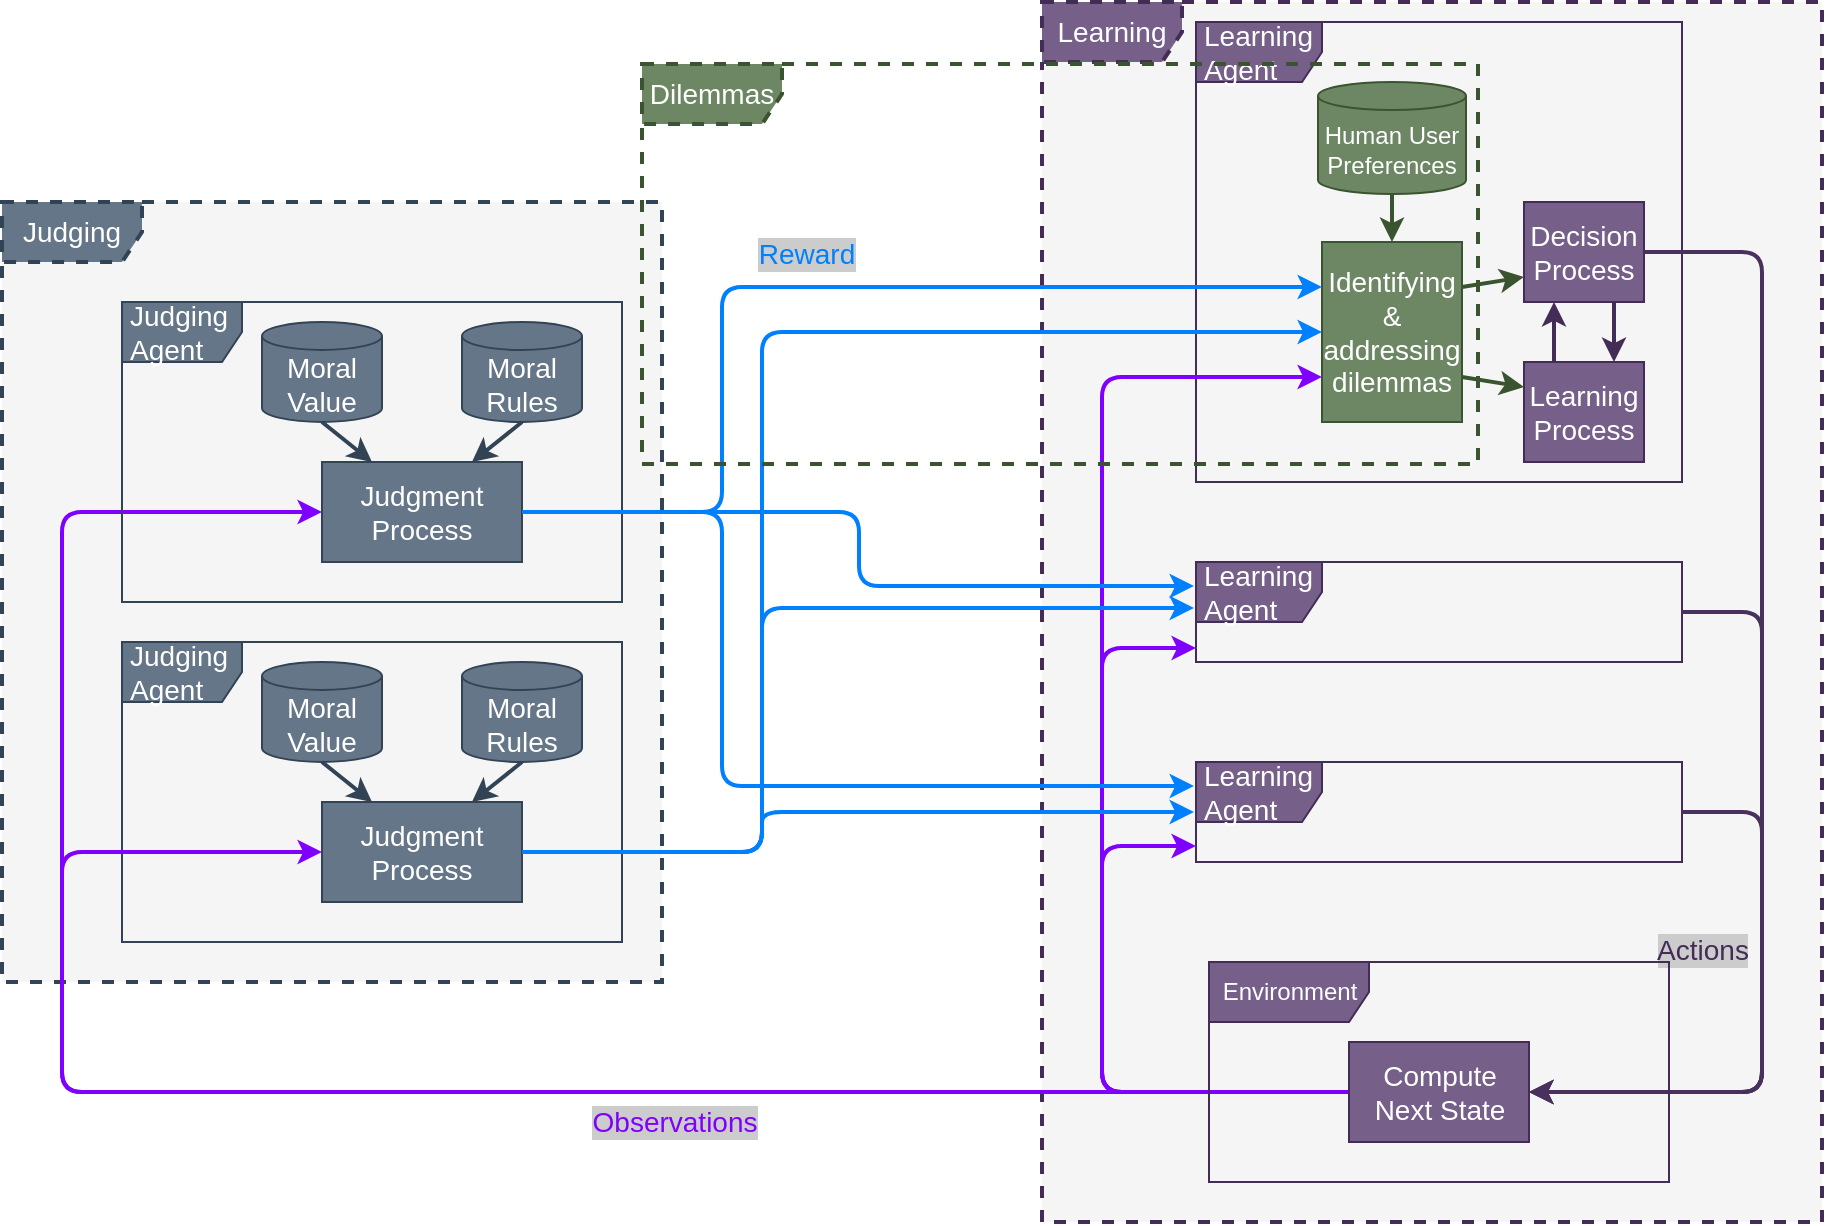 <mxfile version="15.5.4" type="embed" pages="2"><diagram id="23iRSUPoRavnBvh4doch" name="V2"><mxGraphModel dx="997" dy="436" grid="1" gridSize="10" guides="1" tooltips="1" connect="1" arrows="1" fold="1" page="1" pageScale="1" pageWidth="1169" pageHeight="827" background="#FFFFFF" math="0" shadow="0"><root><mxCell id="0"/><mxCell id="1" parent="0"/><mxCell id="40" value="Judging" style="shape=umlFrame;whiteSpace=wrap;html=1;width=70;height=30;fillColor=#647687;fontColor=#ffffff;strokeColor=#314354;dashed=1;strokeWidth=2;fontSize=14;swimlaneFillColor=#F5F5F5;" parent="1" vertex="1"><mxGeometry x="30" y="110" width="330" height="390" as="geometry"/></mxCell><mxCell id="5" value="Learning" style="shape=umlFrame;whiteSpace=wrap;html=1;width=70;height=30;fillColor=#76608a;fontColor=#ffffff;strokeColor=#432D57;dashed=1;strokeWidth=2;fontSize=14;swimlaneFillColor=#F5F5F5;" parent="1" vertex="1"><mxGeometry x="550" y="10" width="390" height="610" as="geometry"/></mxCell><mxCell id="19" value="" style="group;fontSize=14;" parent="1" vertex="1" connectable="0"><mxGeometry x="627" y="20" width="243" height="230" as="geometry"/></mxCell><mxCell id="8" value="Learning&lt;br style=&quot;font-size: 14px;&quot;&gt;Agent" style="shape=umlFrame;whiteSpace=wrap;html=1;width=63;height=30;fillColor=#76608a;fontColor=#ffffff;strokeColor=#432D57;strokeWidth=1;swimlaneFillColor=none;align=left;spacingLeft=2;fontSize=14;" parent="19" vertex="1"><mxGeometry width="243" height="230" as="geometry"/></mxCell><mxCell id="4" value="Decision Process" style="rounded=0;whiteSpace=wrap;html=1;fillColor=#76608a;fontColor=#ffffff;strokeColor=#432D57;fontSize=14;" parent="19" vertex="1"><mxGeometry x="164" y="90" width="60" height="50" as="geometry"/></mxCell><mxCell id="6" value="Learning Process" style="rounded=0;whiteSpace=wrap;html=1;fillColor=#76608a;fontColor=#ffffff;strokeColor=#432D57;fontSize=14;" parent="19" vertex="1"><mxGeometry x="164" y="170" width="60" height="50" as="geometry"/></mxCell><mxCell id="17" style="rounded=1;orthogonalLoop=1;jettySize=auto;html=1;exitX=1;exitY=0.25;exitDx=0;exitDy=0;entryX=0;entryY=0.75;entryDx=0;entryDy=0;strokeWidth=2;fillColor=#6d8764;strokeColor=#3A5431;" parent="19" source="7" target="4" edge="1"><mxGeometry relative="1" as="geometry"/></mxCell><mxCell id="18" style="edgeStyle=none;rounded=1;orthogonalLoop=1;jettySize=auto;html=1;exitX=1;exitY=0.75;exitDx=0;exitDy=0;entryX=0;entryY=0.25;entryDx=0;entryDy=0;strokeWidth=2;fillColor=#6d8764;strokeColor=#3A5431;" parent="19" source="7" target="6" edge="1"><mxGeometry relative="1" as="geometry"/></mxCell><mxCell id="7" value="Identifying&lt;br&gt;&amp;amp;&lt;br&gt;addressing dilemmas" style="rounded=0;whiteSpace=wrap;html=1;fillColor=#6d8764;fontColor=#ffffff;strokeColor=#3A5431;fontSize=14;" parent="19" vertex="1"><mxGeometry x="63" y="110" width="70" height="90" as="geometry"/></mxCell><mxCell id="13" value="" style="endArrow=classic;html=1;rounded=0;exitX=0.25;exitY=0;exitDx=0;exitDy=0;entryX=0.25;entryY=1;entryDx=0;entryDy=0;fillColor=#76608a;strokeColor=#432D57;strokeWidth=2;" parent="19" source="6" target="4" edge="1"><mxGeometry width="50" height="50" relative="1" as="geometry"><mxPoint x="13" y="330" as="sourcePoint"/><mxPoint x="63" y="280" as="targetPoint"/></mxGeometry></mxCell><mxCell id="14" value="" style="endArrow=classic;html=1;rounded=0;entryX=0.75;entryY=0;entryDx=0;entryDy=0;exitX=0.75;exitY=1;exitDx=0;exitDy=0;fillColor=#76608a;strokeColor=#432D57;strokeWidth=2;" parent="19" source="4" target="6" edge="1"><mxGeometry width="50" height="50" relative="1" as="geometry"><mxPoint x="-37" y="320" as="sourcePoint"/><mxPoint x="13" y="270" as="targetPoint"/></mxGeometry></mxCell><mxCell id="15" value="Human User Preferences" style="shape=cylinder3;whiteSpace=wrap;html=1;boundedLbl=1;backgroundOutline=1;size=7;strokeWidth=1;fillColor=#6d8764;fontColor=#ffffff;strokeColor=#3A5431;" parent="19" vertex="1"><mxGeometry x="61" y="30" width="74" height="56" as="geometry"/></mxCell><mxCell id="16" value="" style="endArrow=classic;html=1;rounded=1;strokeWidth=2;exitX=0.5;exitY=1;exitDx=0;exitDy=0;exitPerimeter=0;fillColor=#6d8764;strokeColor=#3A5431;entryX=0.5;entryY=0;entryDx=0;entryDy=0;" parent="19" source="15" target="7" edge="1"><mxGeometry width="50" height="50" relative="1" as="geometry"><mxPoint x="3" y="410" as="sourcePoint"/><mxPoint x="-47" y="80" as="targetPoint"/></mxGeometry></mxCell><mxCell id="9" value="Actions" style="endArrow=classic;html=1;rounded=1;fillColor=#76608a;strokeColor=#49315E;exitX=1;exitY=0.5;exitDx=0;exitDy=0;edgeStyle=orthogonalEdgeStyle;entryX=1;entryY=0.5;entryDx=0;entryDy=0;strokeWidth=2;fontSize=14;labelBackgroundColor=#CCCCCC;fontColor=#432D57;" parent="1" source="4" target="11" edge="1"><mxGeometry x="0.368" y="-30" width="50" height="50" relative="1" as="geometry"><mxPoint x="690" y="480" as="sourcePoint"/><mxPoint x="890" y="610" as="targetPoint"/><Array as="points"><mxPoint x="910" y="135"/><mxPoint x="910" y="555"/></Array><mxPoint as="offset"/></mxGeometry></mxCell><mxCell id="29" style="edgeStyle=orthogonalEdgeStyle;rounded=1;orthogonalLoop=1;jettySize=auto;html=1;exitX=1;exitY=0.5;exitDx=0;exitDy=0;entryX=0;entryY=0.25;entryDx=0;entryDy=0;labelBackgroundColor=#CCCCCC;fontSize=14;fontColor=#8000FF;strokeColor=#0080ff;strokeWidth=2;" parent="1" source="23" target="7" edge="1"><mxGeometry relative="1" as="geometry"><Array as="points"><mxPoint x="390" y="265"/><mxPoint x="390" y="153"/></Array></mxGeometry></mxCell><mxCell id="30" value="Reward" style="edgeLabel;html=1;align=center;verticalAlign=middle;resizable=0;points=[];fontSize=14;fontColor=#0080FF;labelBackgroundColor=#CCCCCC;" parent="29" vertex="1" connectable="0"><mxGeometry x="-0.006" y="-1" relative="1" as="geometry"><mxPoint y="-18" as="offset"/></mxGeometry></mxCell><mxCell id="26" style="edgeStyle=orthogonalEdgeStyle;rounded=1;orthogonalLoop=1;jettySize=auto;html=1;exitX=0;exitY=0.5;exitDx=0;exitDy=0;entryX=0;entryY=0.5;entryDx=0;entryDy=0;labelBackgroundColor=#CCCCCC;fontSize=14;fontColor=#432D57;strokeWidth=2;strokeColor=#8000ff;" parent="1" source="11" target="23" edge="1"><mxGeometry relative="1" as="geometry"><Array as="points"><mxPoint x="60" y="555"/><mxPoint x="60" y="265"/></Array></mxGeometry></mxCell><mxCell id="28" value="Observations" style="edgeLabel;html=1;align=center;verticalAlign=middle;resizable=0;points=[];fontSize=14;fontColor=#8000FF;labelBackgroundColor=#CCCCCC;" parent="26" vertex="1" connectable="0"><mxGeometry x="-0.385" y="-2" relative="1" as="geometry"><mxPoint x="-11" y="17" as="offset"/></mxGeometry></mxCell><mxCell id="27" style="edgeStyle=orthogonalEdgeStyle;rounded=1;orthogonalLoop=1;jettySize=auto;html=1;exitX=0;exitY=0.5;exitDx=0;exitDy=0;entryX=0;entryY=0.75;entryDx=0;entryDy=0;labelBackgroundColor=#CCCCCC;fontSize=14;fontColor=#432D57;strokeColor=#8000ff;strokeWidth=2;" parent="1" source="11" target="7" edge="1"><mxGeometry relative="1" as="geometry"><Array as="points"><mxPoint x="580" y="555"/><mxPoint x="580" y="198"/></Array></mxGeometry></mxCell><mxCell id="31" value="" style="group" parent="1" vertex="1" connectable="0"><mxGeometry x="90" y="160" width="250" height="150" as="geometry"/></mxCell><mxCell id="20" value="Judging&lt;br&gt;Agent" style="shape=umlFrame;whiteSpace=wrap;html=1;fontSize=14;fontColor=#ffffff;strokeWidth=1;align=left;fillColor=#647687;strokeColor=#314354;spacingLeft=2;swimlaneFillColor=none;" parent="31" vertex="1"><mxGeometry width="250" height="150" as="geometry"/></mxCell><mxCell id="21" value="Moral Value" style="shape=cylinder3;whiteSpace=wrap;html=1;boundedLbl=1;backgroundOutline=1;size=7;fontSize=14;fontColor=#ffffff;strokeWidth=1;align=center;fillColor=#647687;strokeColor=#314354;" parent="31" vertex="1"><mxGeometry x="70" y="10" width="60" height="50" as="geometry"/></mxCell><mxCell id="22" value="Moral Rules" style="shape=cylinder3;whiteSpace=wrap;html=1;boundedLbl=1;backgroundOutline=1;size=7;fontSize=14;fontColor=#ffffff;strokeWidth=1;align=center;fillColor=#647687;strokeColor=#314354;" parent="31" vertex="1"><mxGeometry x="170" y="10" width="60" height="50" as="geometry"/></mxCell><mxCell id="23" value="Judgment&lt;br&gt;Process" style="rounded=0;whiteSpace=wrap;html=1;fontSize=14;fontColor=#ffffff;strokeWidth=1;align=center;fillColor=#647687;strokeColor=#314354;" parent="31" vertex="1"><mxGeometry x="100" y="80" width="100" height="50" as="geometry"/></mxCell><mxCell id="24" style="edgeStyle=none;rounded=1;orthogonalLoop=1;jettySize=auto;html=1;exitX=0.5;exitY=1;exitDx=0;exitDy=0;exitPerimeter=0;entryX=0.25;entryY=0;entryDx=0;entryDy=0;labelBackgroundColor=#CCCCCC;fontSize=14;fontColor=#432D57;strokeWidth=2;fillColor=#647687;strokeColor=#314354;" parent="31" source="21" target="23" edge="1"><mxGeometry relative="1" as="geometry"/></mxCell><mxCell id="25" style="edgeStyle=none;rounded=1;orthogonalLoop=1;jettySize=auto;html=1;exitX=0.5;exitY=1;exitDx=0;exitDy=0;exitPerimeter=0;entryX=0.75;entryY=0;entryDx=0;entryDy=0;labelBackgroundColor=#CCCCCC;fontSize=14;fontColor=#432D57;strokeWidth=2;fillColor=#647687;strokeColor=#314354;" parent="31" source="22" target="23" edge="1"><mxGeometry relative="1" as="geometry"/></mxCell><mxCell id="32" value="" style="group" parent="1" vertex="1" connectable="0"><mxGeometry x="90" y="330" width="250" height="150" as="geometry"/></mxCell><mxCell id="33" value="Judging&lt;br&gt;Agent" style="shape=umlFrame;whiteSpace=wrap;html=1;fontSize=14;fontColor=#ffffff;strokeWidth=1;align=left;fillColor=#647687;strokeColor=#314354;spacingLeft=2;swimlaneFillColor=none;" parent="32" vertex="1"><mxGeometry width="250" height="150" as="geometry"/></mxCell><mxCell id="34" value="Moral Value" style="shape=cylinder3;whiteSpace=wrap;html=1;boundedLbl=1;backgroundOutline=1;size=7;fontSize=14;fontColor=#ffffff;strokeWidth=1;align=center;fillColor=#647687;strokeColor=#314354;" parent="32" vertex="1"><mxGeometry x="70" y="10" width="60" height="50" as="geometry"/></mxCell><mxCell id="35" value="Moral Rules" style="shape=cylinder3;whiteSpace=wrap;html=1;boundedLbl=1;backgroundOutline=1;size=7;fontSize=14;fontColor=#ffffff;strokeWidth=1;align=center;fillColor=#647687;strokeColor=#314354;" parent="32" vertex="1"><mxGeometry x="170" y="10" width="60" height="50" as="geometry"/></mxCell><mxCell id="36" value="Judgment&lt;br&gt;Process" style="rounded=0;whiteSpace=wrap;html=1;fontSize=14;fontColor=#ffffff;strokeWidth=1;align=center;fillColor=#647687;strokeColor=#314354;" parent="32" vertex="1"><mxGeometry x="100" y="80" width="100" height="50" as="geometry"/></mxCell><mxCell id="37" style="edgeStyle=none;rounded=1;orthogonalLoop=1;jettySize=auto;html=1;exitX=0.5;exitY=1;exitDx=0;exitDy=0;exitPerimeter=0;entryX=0.25;entryY=0;entryDx=0;entryDy=0;labelBackgroundColor=#CCCCCC;fontSize=14;fontColor=#432D57;strokeWidth=2;fillColor=#647687;strokeColor=#314354;" parent="32" source="34" target="36" edge="1"><mxGeometry relative="1" as="geometry"/></mxCell><mxCell id="38" style="edgeStyle=none;rounded=1;orthogonalLoop=1;jettySize=auto;html=1;exitX=0.5;exitY=1;exitDx=0;exitDy=0;exitPerimeter=0;entryX=0.75;entryY=0;entryDx=0;entryDy=0;labelBackgroundColor=#CCCCCC;fontSize=14;fontColor=#432D57;strokeWidth=2;fillColor=#647687;strokeColor=#314354;" parent="32" source="35" target="36" edge="1"><mxGeometry relative="1" as="geometry"/></mxCell><mxCell id="39" style="edgeStyle=orthogonalEdgeStyle;rounded=1;orthogonalLoop=1;jettySize=auto;html=1;exitX=0;exitY=0.5;exitDx=0;exitDy=0;entryX=0;entryY=0.5;entryDx=0;entryDy=0;labelBackgroundColor=#CCCCCC;fontSize=14;fontColor=#8000FF;strokeColor=#8000FF;strokeWidth=2;" parent="1" source="11" target="36" edge="1"><mxGeometry relative="1" as="geometry"><Array as="points"><mxPoint x="60" y="555"/><mxPoint x="60" y="435"/></Array></mxGeometry></mxCell><mxCell id="42" style="edgeStyle=orthogonalEdgeStyle;rounded=1;orthogonalLoop=1;jettySize=auto;html=1;exitX=1;exitY=0.5;exitDx=0;exitDy=0;entryX=0;entryY=0.5;entryDx=0;entryDy=0;labelBackgroundColor=#CCCCCC;fontSize=14;fontColor=#8000FF;strokeColor=#0080FF;strokeWidth=2;" parent="1" source="36" target="7" edge="1"><mxGeometry relative="1" as="geometry"><Array as="points"><mxPoint x="410" y="435"/><mxPoint x="410" y="175"/></Array></mxGeometry></mxCell><mxCell id="44" value="" style="group;fontSize=14;" vertex="1" connectable="0" parent="1"><mxGeometry x="627" y="290" width="243" height="50" as="geometry"/></mxCell><mxCell id="45" value="Learning&lt;br style=&quot;font-size: 14px;&quot;&gt;Agent" style="shape=umlFrame;whiteSpace=wrap;html=1;width=63;height=30;fillColor=#76608a;fontColor=#ffffff;strokeColor=#432D57;strokeWidth=1;swimlaneFillColor=none;align=left;spacingLeft=2;fontSize=14;" vertex="1" parent="44"><mxGeometry width="243" height="50" as="geometry"/></mxCell><mxCell id="56" value="" style="group;fontSize=14;" vertex="1" connectable="0" parent="1"><mxGeometry x="627" y="390" width="243" height="50" as="geometry"/></mxCell><mxCell id="57" value="Learning&lt;br style=&quot;font-size: 14px;&quot;&gt;Agent" style="shape=umlFrame;whiteSpace=wrap;html=1;width=63;height=30;fillColor=#76608a;fontColor=#ffffff;strokeColor=#432D57;strokeWidth=1;swimlaneFillColor=none;align=left;spacingLeft=2;fontSize=14;" vertex="1" parent="56"><mxGeometry width="243" height="50" as="geometry"/></mxCell><mxCell id="380n8X8yCJsqFOG_aKDw-57" style="edgeStyle=orthogonalEdgeStyle;rounded=1;orthogonalLoop=1;jettySize=auto;html=1;entryX=1;entryY=0.5;entryDx=0;entryDy=0;strokeColor=#49315E;strokeWidth=2;" edge="1" parent="1" source="45" target="11"><mxGeometry relative="1" as="geometry"><Array as="points"><mxPoint x="910" y="315"/><mxPoint x="910" y="555"/></Array></mxGeometry></mxCell><mxCell id="380n8X8yCJsqFOG_aKDw-58" style="edgeStyle=orthogonalEdgeStyle;rounded=1;orthogonalLoop=1;jettySize=auto;html=1;entryX=1;entryY=0.5;entryDx=0;entryDy=0;strokeColor=#49315E;strokeWidth=2;" edge="1" parent="1" source="57" target="11"><mxGeometry relative="1" as="geometry"><Array as="points"><mxPoint x="910" y="415"/><mxPoint x="910" y="555"/></Array></mxGeometry></mxCell><mxCell id="380n8X8yCJsqFOG_aKDw-59" style="edgeStyle=orthogonalEdgeStyle;rounded=1;orthogonalLoop=1;jettySize=auto;html=1;entryX=0;entryY=0.84;entryDx=0;entryDy=0;entryPerimeter=0;strokeColor=#8000FF;strokeWidth=2;" edge="1" parent="1" source="11" target="57"><mxGeometry relative="1" as="geometry"><Array as="points"><mxPoint x="580" y="555"/><mxPoint x="580" y="432"/></Array></mxGeometry></mxCell><mxCell id="380n8X8yCJsqFOG_aKDw-60" style="edgeStyle=orthogonalEdgeStyle;rounded=1;orthogonalLoop=1;jettySize=auto;html=1;entryX=0;entryY=0.86;entryDx=0;entryDy=0;entryPerimeter=0;strokeColor=#8000FF;strokeWidth=2;" edge="1" parent="1" source="11" target="45"><mxGeometry relative="1" as="geometry"><Array as="points"><mxPoint x="580" y="555"/><mxPoint x="580" y="333"/></Array></mxGeometry></mxCell><mxCell id="380n8X8yCJsqFOG_aKDw-61" style="edgeStyle=orthogonalEdgeStyle;rounded=1;orthogonalLoop=1;jettySize=auto;html=1;entryX=-0.004;entryY=0.24;entryDx=0;entryDy=0;entryPerimeter=0;strokeColor=#0080FF;strokeWidth=2;" edge="1" parent="1" source="23" target="45"><mxGeometry relative="1" as="geometry"/></mxCell><mxCell id="380n8X8yCJsqFOG_aKDw-62" style="edgeStyle=orthogonalEdgeStyle;rounded=1;orthogonalLoop=1;jettySize=auto;html=1;strokeColor=#0080FF;strokeWidth=2;entryX=-0.004;entryY=0.46;entryDx=0;entryDy=0;entryPerimeter=0;" edge="1" parent="1" source="36" target="45"><mxGeometry relative="1" as="geometry"><mxPoint x="510" y="380" as="targetPoint"/><Array as="points"><mxPoint x="410" y="435"/><mxPoint x="410" y="313"/></Array></mxGeometry></mxCell><mxCell id="380n8X8yCJsqFOG_aKDw-63" value="" style="group" vertex="1" connectable="0" parent="1"><mxGeometry x="633.5" y="490" width="230" height="110" as="geometry"/></mxCell><mxCell id="10" value="Environment" style="shape=umlFrame;whiteSpace=wrap;html=1;width=80;height=30;fillColor=#76608a;fontColor=#ffffff;strokeColor=#432D57;strokeWidth=1;swimlaneFillColor=none;" parent="380n8X8yCJsqFOG_aKDw-63" vertex="1"><mxGeometry width="230" height="110" as="geometry"/></mxCell><mxCell id="11" value="Compute Next State" style="rounded=0;whiteSpace=wrap;html=1;fillColor=#76608a;fontColor=#ffffff;strokeColor=#432D57;fontSize=14;" parent="380n8X8yCJsqFOG_aKDw-63" vertex="1"><mxGeometry x="70" y="40" width="90" height="50" as="geometry"/></mxCell><mxCell id="380n8X8yCJsqFOG_aKDw-64" style="edgeStyle=orthogonalEdgeStyle;rounded=1;orthogonalLoop=1;jettySize=auto;html=1;entryX=-0.004;entryY=0.5;entryDx=0;entryDy=0;entryPerimeter=0;strokeColor=#0080FF;strokeWidth=2;" edge="1" parent="1" source="36" target="57"><mxGeometry relative="1" as="geometry"><Array as="points"><mxPoint x="410" y="435"/><mxPoint x="410" y="415"/></Array></mxGeometry></mxCell><mxCell id="380n8X8yCJsqFOG_aKDw-65" style="edgeStyle=orthogonalEdgeStyle;rounded=1;orthogonalLoop=1;jettySize=auto;html=1;entryX=-0.004;entryY=0.24;entryDx=0;entryDy=0;entryPerimeter=0;strokeColor=#0080FF;strokeWidth=2;" edge="1" parent="1" source="23" target="57"><mxGeometry relative="1" as="geometry"><Array as="points"><mxPoint x="390" y="265"/><mxPoint x="390" y="402"/></Array></mxGeometry></mxCell><mxCell id="43" value="Dilemmas" style="shape=umlFrame;whiteSpace=wrap;html=1;labelBackgroundColor=none;fontSize=14;fontColor=#ffffff;strokeWidth=2;align=center;fillColor=#6d8764;strokeColor=#3A5431;width=70;height=30;dashed=1;swimlaneFillColor=none;" parent="1" vertex="1"><mxGeometry x="350" y="41" width="418" height="200" as="geometry"/></mxCell></root></mxGraphModel></diagram><diagram name="V1" id="xeHaKrybxLpveTEcaFY0"><mxGraphModel dx="997" dy="841" grid="1" gridSize="10" guides="1" tooltips="1" connect="1" arrows="1" fold="1" page="1" pageScale="1" pageWidth="1169" pageHeight="827" background="#CCCCCC" math="0" shadow="0"><root><mxCell id="F9YGylIFrAf2VKxgGl8Z-0"/><mxCell id="F9YGylIFrAf2VKxgGl8Z-1" parent="F9YGylIFrAf2VKxgGl8Z-0"/><mxCell id="F9YGylIFrAf2VKxgGl8Z-2" value="Dilemmas" style="shape=umlFrame;whiteSpace=wrap;html=1;labelBackgroundColor=none;fontSize=14;fontColor=#ffffff;strokeWidth=2;align=center;fillColor=#6d8764;strokeColor=#3A5431;width=70;height=30;dashed=1;" vertex="1" parent="F9YGylIFrAf2VKxgGl8Z-1"><mxGeometry x="350" y="41" width="418" height="200" as="geometry"/></mxCell><mxCell id="F9YGylIFrAf2VKxgGl8Z-3" value="Judging" style="shape=umlFrame;whiteSpace=wrap;html=1;width=70;height=30;fillColor=#647687;fontColor=#ffffff;strokeColor=#314354;dashed=1;strokeWidth=2;fontSize=14;" vertex="1" parent="F9YGylIFrAf2VKxgGl8Z-1"><mxGeometry x="30" y="110" width="330" height="390" as="geometry"/></mxCell><mxCell id="F9YGylIFrAf2VKxgGl8Z-4" value="Learning" style="shape=umlFrame;whiteSpace=wrap;html=1;width=70;height=30;fillColor=#76608a;fontColor=#ffffff;strokeColor=#432D57;dashed=1;strokeWidth=2;fontSize=14;" vertex="1" parent="F9YGylIFrAf2VKxgGl8Z-1"><mxGeometry x="550" y="10" width="390" height="660" as="geometry"/></mxCell><mxCell id="F9YGylIFrAf2VKxgGl8Z-5" value="" style="group;fontSize=14;" vertex="1" connectable="0" parent="F9YGylIFrAf2VKxgGl8Z-1"><mxGeometry x="633.5" y="540" width="230" height="120" as="geometry"/></mxCell><mxCell id="F9YGylIFrAf2VKxgGl8Z-6" value="Environment" style="shape=umlFrame;whiteSpace=wrap;html=1;width=80;height=30;fillColor=#76608a;fontColor=#ffffff;strokeColor=#432D57;strokeWidth=1;swimlaneFillColor=none;" vertex="1" parent="F9YGylIFrAf2VKxgGl8Z-5"><mxGeometry width="230" height="120" as="geometry"/></mxCell><mxCell id="F9YGylIFrAf2VKxgGl8Z-7" value="Compute Next State" style="rounded=0;whiteSpace=wrap;html=1;fillColor=#76608a;fontColor=#ffffff;strokeColor=#432D57;fontSize=14;" vertex="1" parent="F9YGylIFrAf2VKxgGl8Z-5"><mxGeometry x="70" y="40" width="90" height="50" as="geometry"/></mxCell><mxCell id="F9YGylIFrAf2VKxgGl8Z-8" value="" style="group;fontSize=14;" vertex="1" connectable="0" parent="F9YGylIFrAf2VKxgGl8Z-1"><mxGeometry x="627" y="20" width="243" height="230" as="geometry"/></mxCell><mxCell id="F9YGylIFrAf2VKxgGl8Z-9" value="Learning&lt;br style=&quot;font-size: 14px;&quot;&gt;Agent" style="shape=umlFrame;whiteSpace=wrap;html=1;width=63;height=30;fillColor=#76608a;fontColor=#ffffff;strokeColor=#432D57;strokeWidth=1;swimlaneFillColor=none;align=left;spacingLeft=2;fontSize=14;" vertex="1" parent="F9YGylIFrAf2VKxgGl8Z-8"><mxGeometry width="243" height="230" as="geometry"/></mxCell><mxCell id="F9YGylIFrAf2VKxgGl8Z-10" value="Decision Process" style="rounded=0;whiteSpace=wrap;html=1;fillColor=#76608a;fontColor=#ffffff;strokeColor=#432D57;fontSize=14;" vertex="1" parent="F9YGylIFrAf2VKxgGl8Z-8"><mxGeometry x="153" y="90" width="60" height="50" as="geometry"/></mxCell><mxCell id="F9YGylIFrAf2VKxgGl8Z-11" value="Learning Process" style="rounded=0;whiteSpace=wrap;html=1;fillColor=#76608a;fontColor=#ffffff;strokeColor=#432D57;fontSize=14;" vertex="1" parent="F9YGylIFrAf2VKxgGl8Z-8"><mxGeometry x="153" y="170" width="60" height="50" as="geometry"/></mxCell><mxCell id="F9YGylIFrAf2VKxgGl8Z-12" style="rounded=1;orthogonalLoop=1;jettySize=auto;html=1;exitX=1;exitY=0.25;exitDx=0;exitDy=0;entryX=0;entryY=0.75;entryDx=0;entryDy=0;strokeWidth=2;fillColor=#6d8764;strokeColor=#3A5431;" edge="1" parent="F9YGylIFrAf2VKxgGl8Z-8" source="F9YGylIFrAf2VKxgGl8Z-14" target="F9YGylIFrAf2VKxgGl8Z-10"><mxGeometry relative="1" as="geometry"/></mxCell><mxCell id="F9YGylIFrAf2VKxgGl8Z-13" style="edgeStyle=none;rounded=1;orthogonalLoop=1;jettySize=auto;html=1;exitX=1;exitY=0.75;exitDx=0;exitDy=0;entryX=0;entryY=0.25;entryDx=0;entryDy=0;strokeWidth=2;fillColor=#6d8764;strokeColor=#3A5431;" edge="1" parent="F9YGylIFrAf2VKxgGl8Z-8" source="F9YGylIFrAf2VKxgGl8Z-14" target="F9YGylIFrAf2VKxgGl8Z-11"><mxGeometry relative="1" as="geometry"/></mxCell><mxCell id="F9YGylIFrAf2VKxgGl8Z-14" value="Identifying&lt;br&gt;&amp;amp;&lt;br&gt;addressing dilemmas" style="rounded=0;whiteSpace=wrap;html=1;fillColor=#6d8764;fontColor=#ffffff;strokeColor=#3A5431;fontSize=14;" vertex="1" parent="F9YGylIFrAf2VKxgGl8Z-8"><mxGeometry x="63" y="110" width="70" height="90" as="geometry"/></mxCell><mxCell id="F9YGylIFrAf2VKxgGl8Z-15" value="" style="endArrow=classic;html=1;rounded=0;exitX=0.25;exitY=0;exitDx=0;exitDy=0;entryX=0.25;entryY=1;entryDx=0;entryDy=0;fillColor=#76608a;strokeColor=#432D57;strokeWidth=2;" edge="1" parent="F9YGylIFrAf2VKxgGl8Z-8" source="F9YGylIFrAf2VKxgGl8Z-11" target="F9YGylIFrAf2VKxgGl8Z-10"><mxGeometry width="50" height="50" relative="1" as="geometry"><mxPoint x="13" y="330" as="sourcePoint"/><mxPoint x="63" y="280" as="targetPoint"/></mxGeometry></mxCell><mxCell id="F9YGylIFrAf2VKxgGl8Z-16" value="" style="endArrow=classic;html=1;rounded=0;entryX=0.75;entryY=0;entryDx=0;entryDy=0;exitX=0.75;exitY=1;exitDx=0;exitDy=0;fillColor=#76608a;strokeColor=#432D57;strokeWidth=2;" edge="1" parent="F9YGylIFrAf2VKxgGl8Z-8" source="F9YGylIFrAf2VKxgGl8Z-10" target="F9YGylIFrAf2VKxgGl8Z-11"><mxGeometry width="50" height="50" relative="1" as="geometry"><mxPoint x="-37" y="320" as="sourcePoint"/><mxPoint x="13" y="270" as="targetPoint"/></mxGeometry></mxCell><mxCell id="F9YGylIFrAf2VKxgGl8Z-17" value="Human User Preferences" style="shape=cylinder3;whiteSpace=wrap;html=1;boundedLbl=1;backgroundOutline=1;size=7;strokeWidth=1;fillColor=#6d8764;fontColor=#ffffff;strokeColor=#3A5431;" vertex="1" parent="F9YGylIFrAf2VKxgGl8Z-8"><mxGeometry x="61" y="30" width="74" height="56" as="geometry"/></mxCell><mxCell id="F9YGylIFrAf2VKxgGl8Z-18" value="" style="endArrow=classic;html=1;rounded=1;strokeWidth=2;exitX=0.5;exitY=1;exitDx=0;exitDy=0;exitPerimeter=0;fillColor=#6d8764;strokeColor=#3A5431;entryX=0.5;entryY=0;entryDx=0;entryDy=0;" edge="1" parent="F9YGylIFrAf2VKxgGl8Z-8" source="F9YGylIFrAf2VKxgGl8Z-17" target="F9YGylIFrAf2VKxgGl8Z-14"><mxGeometry width="50" height="50" relative="1" as="geometry"><mxPoint x="3" y="410" as="sourcePoint"/><mxPoint x="-47" y="80" as="targetPoint"/></mxGeometry></mxCell><mxCell id="F9YGylIFrAf2VKxgGl8Z-19" value="Actions" style="endArrow=classic;html=1;rounded=1;fillColor=#76608a;strokeColor=#49315E;exitX=1;exitY=0.5;exitDx=0;exitDy=0;edgeStyle=orthogonalEdgeStyle;entryX=1;entryY=0.5;entryDx=0;entryDy=0;strokeWidth=2;fontSize=14;labelBackgroundColor=#CCCCCC;fontColor=#432D57;" edge="1" parent="F9YGylIFrAf2VKxgGl8Z-1" source="F9YGylIFrAf2VKxgGl8Z-10" target="F9YGylIFrAf2VKxgGl8Z-7"><mxGeometry x="-0.04" y="-30" width="50" height="50" relative="1" as="geometry"><mxPoint x="690" y="480" as="sourcePoint"/><mxPoint x="890" y="610" as="targetPoint"/><Array as="points"><mxPoint x="910" y="135"/><mxPoint x="910" y="605"/></Array><mxPoint as="offset"/></mxGeometry></mxCell><mxCell id="F9YGylIFrAf2VKxgGl8Z-20" style="edgeStyle=orthogonalEdgeStyle;rounded=1;orthogonalLoop=1;jettySize=auto;html=1;exitX=1;exitY=0.5;exitDx=0;exitDy=0;entryX=0;entryY=0.25;entryDx=0;entryDy=0;labelBackgroundColor=#CCCCCC;fontSize=14;fontColor=#8000FF;strokeColor=#0080ff;strokeWidth=2;" edge="1" parent="F9YGylIFrAf2VKxgGl8Z-1" source="F9YGylIFrAf2VKxgGl8Z-29" target="F9YGylIFrAf2VKxgGl8Z-14"><mxGeometry relative="1" as="geometry"><Array as="points"><mxPoint x="390" y="265"/><mxPoint x="390" y="153"/></Array></mxGeometry></mxCell><mxCell id="F9YGylIFrAf2VKxgGl8Z-21" value="Reward" style="edgeLabel;html=1;align=center;verticalAlign=middle;resizable=0;points=[];fontSize=14;fontColor=#0080FF;labelBackgroundColor=#CCCCCC;" vertex="1" connectable="0" parent="F9YGylIFrAf2VKxgGl8Z-20"><mxGeometry x="-0.006" y="-1" relative="1" as="geometry"><mxPoint y="-18" as="offset"/></mxGeometry></mxCell><mxCell id="F9YGylIFrAf2VKxgGl8Z-22" style="edgeStyle=orthogonalEdgeStyle;rounded=1;orthogonalLoop=1;jettySize=auto;html=1;exitX=0;exitY=0.5;exitDx=0;exitDy=0;entryX=0;entryY=0.5;entryDx=0;entryDy=0;labelBackgroundColor=#CCCCCC;fontSize=14;fontColor=#432D57;strokeWidth=2;strokeColor=#8000ff;" edge="1" parent="F9YGylIFrAf2VKxgGl8Z-1" source="F9YGylIFrAf2VKxgGl8Z-7" target="F9YGylIFrAf2VKxgGl8Z-29"><mxGeometry relative="1" as="geometry"><Array as="points"><mxPoint x="60" y="605"/><mxPoint x="60" y="265"/></Array></mxGeometry></mxCell><mxCell id="F9YGylIFrAf2VKxgGl8Z-23" value="Observations" style="edgeLabel;html=1;align=center;verticalAlign=middle;resizable=0;points=[];fontSize=14;fontColor=#8000FF;labelBackgroundColor=#CCCCCC;" vertex="1" connectable="0" parent="F9YGylIFrAf2VKxgGl8Z-22"><mxGeometry x="-0.385" y="-2" relative="1" as="geometry"><mxPoint x="-11" y="17" as="offset"/></mxGeometry></mxCell><mxCell id="F9YGylIFrAf2VKxgGl8Z-24" style="edgeStyle=orthogonalEdgeStyle;rounded=1;orthogonalLoop=1;jettySize=auto;html=1;exitX=0;exitY=0.5;exitDx=0;exitDy=0;entryX=0;entryY=0.75;entryDx=0;entryDy=0;labelBackgroundColor=#CCCCCC;fontSize=14;fontColor=#432D57;strokeColor=#8000ff;strokeWidth=2;" edge="1" parent="F9YGylIFrAf2VKxgGl8Z-1" source="F9YGylIFrAf2VKxgGl8Z-7" target="F9YGylIFrAf2VKxgGl8Z-14"><mxGeometry relative="1" as="geometry"><Array as="points"><mxPoint x="580" y="605"/><mxPoint x="580" y="198"/></Array></mxGeometry></mxCell><mxCell id="F9YGylIFrAf2VKxgGl8Z-25" value="" style="group" vertex="1" connectable="0" parent="F9YGylIFrAf2VKxgGl8Z-1"><mxGeometry x="90" y="160" width="250" height="150" as="geometry"/></mxCell><mxCell id="F9YGylIFrAf2VKxgGl8Z-26" value="Judging&lt;br&gt;Agent" style="shape=umlFrame;whiteSpace=wrap;html=1;fontSize=14;fontColor=#ffffff;strokeWidth=1;align=left;fillColor=#647687;strokeColor=#314354;spacingLeft=2;swimlaneFillColor=none;" vertex="1" parent="F9YGylIFrAf2VKxgGl8Z-25"><mxGeometry width="250" height="150" as="geometry"/></mxCell><mxCell id="F9YGylIFrAf2VKxgGl8Z-27" value="Moral Value" style="shape=cylinder3;whiteSpace=wrap;html=1;boundedLbl=1;backgroundOutline=1;size=7;fontSize=14;fontColor=#ffffff;strokeWidth=1;align=center;fillColor=#647687;strokeColor=#314354;" vertex="1" parent="F9YGylIFrAf2VKxgGl8Z-25"><mxGeometry x="70" y="10" width="60" height="50" as="geometry"/></mxCell><mxCell id="F9YGylIFrAf2VKxgGl8Z-28" value="Moral Rules" style="shape=cylinder3;whiteSpace=wrap;html=1;boundedLbl=1;backgroundOutline=1;size=7;fontSize=14;fontColor=#ffffff;strokeWidth=1;align=center;fillColor=#647687;strokeColor=#314354;" vertex="1" parent="F9YGylIFrAf2VKxgGl8Z-25"><mxGeometry x="170" y="10" width="60" height="50" as="geometry"/></mxCell><mxCell id="F9YGylIFrAf2VKxgGl8Z-29" value="Judgment&lt;br&gt;Process" style="rounded=0;whiteSpace=wrap;html=1;fontSize=14;fontColor=#ffffff;strokeWidth=1;align=center;fillColor=#647687;strokeColor=#314354;" vertex="1" parent="F9YGylIFrAf2VKxgGl8Z-25"><mxGeometry x="100" y="80" width="100" height="50" as="geometry"/></mxCell><mxCell id="F9YGylIFrAf2VKxgGl8Z-30" style="edgeStyle=none;rounded=1;orthogonalLoop=1;jettySize=auto;html=1;exitX=0.5;exitY=1;exitDx=0;exitDy=0;exitPerimeter=0;entryX=0.25;entryY=0;entryDx=0;entryDy=0;labelBackgroundColor=#CCCCCC;fontSize=14;fontColor=#432D57;strokeWidth=2;fillColor=#647687;strokeColor=#314354;" edge="1" parent="F9YGylIFrAf2VKxgGl8Z-25" source="F9YGylIFrAf2VKxgGl8Z-27" target="F9YGylIFrAf2VKxgGl8Z-29"><mxGeometry relative="1" as="geometry"/></mxCell><mxCell id="F9YGylIFrAf2VKxgGl8Z-31" style="edgeStyle=none;rounded=1;orthogonalLoop=1;jettySize=auto;html=1;exitX=0.5;exitY=1;exitDx=0;exitDy=0;exitPerimeter=0;entryX=0.75;entryY=0;entryDx=0;entryDy=0;labelBackgroundColor=#CCCCCC;fontSize=14;fontColor=#432D57;strokeWidth=2;fillColor=#647687;strokeColor=#314354;" edge="1" parent="F9YGylIFrAf2VKxgGl8Z-25" source="F9YGylIFrAf2VKxgGl8Z-28" target="F9YGylIFrAf2VKxgGl8Z-29"><mxGeometry relative="1" as="geometry"/></mxCell><mxCell id="F9YGylIFrAf2VKxgGl8Z-32" value="" style="group" vertex="1" connectable="0" parent="F9YGylIFrAf2VKxgGl8Z-1"><mxGeometry x="90" y="330" width="250" height="150" as="geometry"/></mxCell><mxCell id="F9YGylIFrAf2VKxgGl8Z-33" value="Judging&lt;br&gt;Agent" style="shape=umlFrame;whiteSpace=wrap;html=1;fontSize=14;fontColor=#ffffff;strokeWidth=1;align=left;fillColor=#647687;strokeColor=#314354;spacingLeft=2;swimlaneFillColor=none;" vertex="1" parent="F9YGylIFrAf2VKxgGl8Z-32"><mxGeometry width="250" height="150" as="geometry"/></mxCell><mxCell id="F9YGylIFrAf2VKxgGl8Z-34" value="Moral Value" style="shape=cylinder3;whiteSpace=wrap;html=1;boundedLbl=1;backgroundOutline=1;size=7;fontSize=14;fontColor=#ffffff;strokeWidth=1;align=center;fillColor=#647687;strokeColor=#314354;" vertex="1" parent="F9YGylIFrAf2VKxgGl8Z-32"><mxGeometry x="70" y="10" width="60" height="50" as="geometry"/></mxCell><mxCell id="F9YGylIFrAf2VKxgGl8Z-35" value="Moral Rules" style="shape=cylinder3;whiteSpace=wrap;html=1;boundedLbl=1;backgroundOutline=1;size=7;fontSize=14;fontColor=#ffffff;strokeWidth=1;align=center;fillColor=#647687;strokeColor=#314354;" vertex="1" parent="F9YGylIFrAf2VKxgGl8Z-32"><mxGeometry x="170" y="10" width="60" height="50" as="geometry"/></mxCell><mxCell id="F9YGylIFrAf2VKxgGl8Z-36" value="Judgment&lt;br&gt;Process" style="rounded=0;whiteSpace=wrap;html=1;fontSize=14;fontColor=#ffffff;strokeWidth=1;align=center;fillColor=#647687;strokeColor=#314354;" vertex="1" parent="F9YGylIFrAf2VKxgGl8Z-32"><mxGeometry x="100" y="80" width="100" height="50" as="geometry"/></mxCell><mxCell id="F9YGylIFrAf2VKxgGl8Z-37" style="edgeStyle=none;rounded=1;orthogonalLoop=1;jettySize=auto;html=1;exitX=0.5;exitY=1;exitDx=0;exitDy=0;exitPerimeter=0;entryX=0.25;entryY=0;entryDx=0;entryDy=0;labelBackgroundColor=#CCCCCC;fontSize=14;fontColor=#432D57;strokeWidth=2;fillColor=#647687;strokeColor=#314354;" edge="1" parent="F9YGylIFrAf2VKxgGl8Z-32" source="F9YGylIFrAf2VKxgGl8Z-34" target="F9YGylIFrAf2VKxgGl8Z-36"><mxGeometry relative="1" as="geometry"/></mxCell><mxCell id="F9YGylIFrAf2VKxgGl8Z-38" style="edgeStyle=none;rounded=1;orthogonalLoop=1;jettySize=auto;html=1;exitX=0.5;exitY=1;exitDx=0;exitDy=0;exitPerimeter=0;entryX=0.75;entryY=0;entryDx=0;entryDy=0;labelBackgroundColor=#CCCCCC;fontSize=14;fontColor=#432D57;strokeWidth=2;fillColor=#647687;strokeColor=#314354;" edge="1" parent="F9YGylIFrAf2VKxgGl8Z-32" source="F9YGylIFrAf2VKxgGl8Z-35" target="F9YGylIFrAf2VKxgGl8Z-36"><mxGeometry relative="1" as="geometry"/></mxCell><mxCell id="F9YGylIFrAf2VKxgGl8Z-39" style="edgeStyle=orthogonalEdgeStyle;rounded=1;orthogonalLoop=1;jettySize=auto;html=1;exitX=0;exitY=0.5;exitDx=0;exitDy=0;entryX=0;entryY=0.5;entryDx=0;entryDy=0;labelBackgroundColor=#CCCCCC;fontSize=14;fontColor=#8000FF;strokeColor=#8000FF;strokeWidth=2;" edge="1" parent="F9YGylIFrAf2VKxgGl8Z-1" source="F9YGylIFrAf2VKxgGl8Z-7" target="F9YGylIFrAf2VKxgGl8Z-36"><mxGeometry relative="1" as="geometry"><Array as="points"><mxPoint x="60" y="605"/><mxPoint x="60" y="435"/></Array></mxGeometry></mxCell><mxCell id="F9YGylIFrAf2VKxgGl8Z-40" style="edgeStyle=orthogonalEdgeStyle;rounded=1;orthogonalLoop=1;jettySize=auto;html=1;exitX=1;exitY=0.5;exitDx=0;exitDy=0;entryX=0;entryY=0.5;entryDx=0;entryDy=0;labelBackgroundColor=#CCCCCC;fontSize=14;fontColor=#8000FF;strokeColor=#0080FF;strokeWidth=2;" edge="1" parent="F9YGylIFrAf2VKxgGl8Z-1" source="F9YGylIFrAf2VKxgGl8Z-36" target="F9YGylIFrAf2VKxgGl8Z-14"><mxGeometry relative="1" as="geometry"><Array as="points"><mxPoint x="410" y="435"/><mxPoint x="410" y="175"/></Array></mxGeometry></mxCell></root></mxGraphModel></diagram></mxfile>